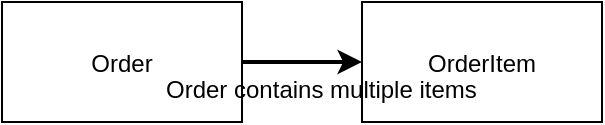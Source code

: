 <mxfile>
  <diagram name="Order-Service Architecture">
    <mxGraphModel>
      <root>
        <mxCell id="0" />
        <mxCell id="1" parent="0" />
        <!-- Components -->
        <mxCell id="2" value="Order" style="shape=rectangle" vertex="1" parent="1">
          <mxGeometry x="20" y="20" width="120" height="60" as="geometry" />
        </mxCell>
        <mxCell id="3" value="OrderItem" style="shape=rectangle" vertex="1" parent="1">
          <mxGeometry x="200" y="20" width="120" height="60" as="geometry" />
        </mxCell>
        <!-- Connectors -->
        <mxCell id="4" edge="1" parent="1" source="2" target="3" style="edgeStyle=orthogonalEdgeStyle;rounded=1;strokeColor=#000000;strokeWidth=2;">
          <mxGeometry relative="1" as="geometry" />
        </mxCell>
        <!-- Annotations -->
        <mxCell id="5" value="Order contains multiple items" style="text;strokeColor=none;fillColor=none;fontSize=12;" vertex="1" parent="1">
          <mxGeometry x="100" y="50" width="200" height="20" as="geometry" />
        </mxCell>
      </root>
    </mxGraphModel>
  </diagram>
</mxfile>

